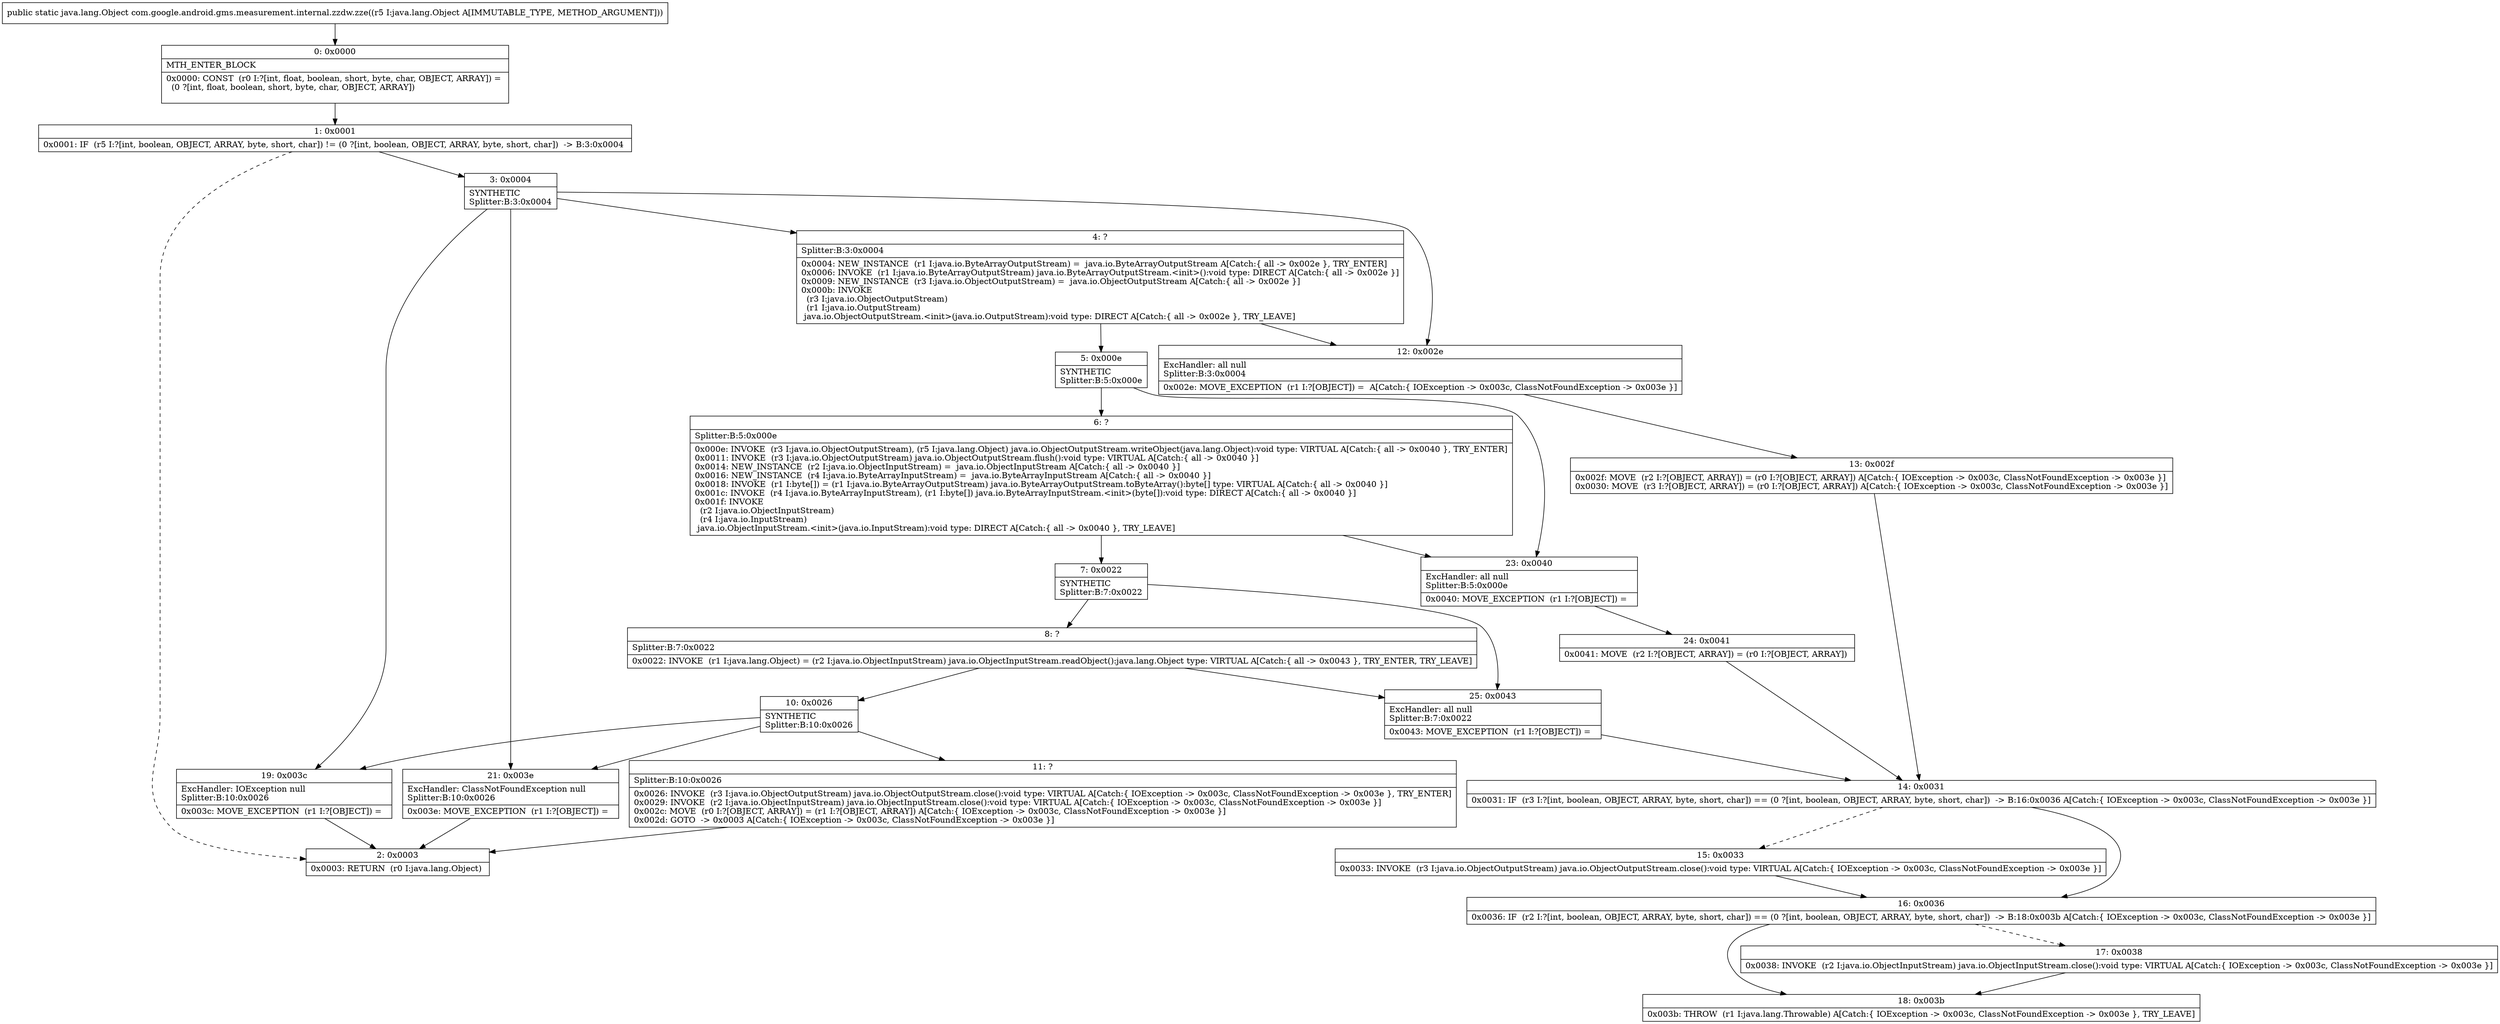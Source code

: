 digraph "CFG forcom.google.android.gms.measurement.internal.zzdw.zze(Ljava\/lang\/Object;)Ljava\/lang\/Object;" {
Node_0 [shape=record,label="{0\:\ 0x0000|MTH_ENTER_BLOCK\l|0x0000: CONST  (r0 I:?[int, float, boolean, short, byte, char, OBJECT, ARRAY]) = \l  (0 ?[int, float, boolean, short, byte, char, OBJECT, ARRAY])\l \l}"];
Node_1 [shape=record,label="{1\:\ 0x0001|0x0001: IF  (r5 I:?[int, boolean, OBJECT, ARRAY, byte, short, char]) != (0 ?[int, boolean, OBJECT, ARRAY, byte, short, char])  \-\> B:3:0x0004 \l}"];
Node_2 [shape=record,label="{2\:\ 0x0003|0x0003: RETURN  (r0 I:java.lang.Object) \l}"];
Node_3 [shape=record,label="{3\:\ 0x0004|SYNTHETIC\lSplitter:B:3:0x0004\l}"];
Node_4 [shape=record,label="{4\:\ ?|Splitter:B:3:0x0004\l|0x0004: NEW_INSTANCE  (r1 I:java.io.ByteArrayOutputStream) =  java.io.ByteArrayOutputStream A[Catch:\{ all \-\> 0x002e \}, TRY_ENTER]\l0x0006: INVOKE  (r1 I:java.io.ByteArrayOutputStream) java.io.ByteArrayOutputStream.\<init\>():void type: DIRECT A[Catch:\{ all \-\> 0x002e \}]\l0x0009: NEW_INSTANCE  (r3 I:java.io.ObjectOutputStream) =  java.io.ObjectOutputStream A[Catch:\{ all \-\> 0x002e \}]\l0x000b: INVOKE  \l  (r3 I:java.io.ObjectOutputStream)\l  (r1 I:java.io.OutputStream)\l java.io.ObjectOutputStream.\<init\>(java.io.OutputStream):void type: DIRECT A[Catch:\{ all \-\> 0x002e \}, TRY_LEAVE]\l}"];
Node_5 [shape=record,label="{5\:\ 0x000e|SYNTHETIC\lSplitter:B:5:0x000e\l}"];
Node_6 [shape=record,label="{6\:\ ?|Splitter:B:5:0x000e\l|0x000e: INVOKE  (r3 I:java.io.ObjectOutputStream), (r5 I:java.lang.Object) java.io.ObjectOutputStream.writeObject(java.lang.Object):void type: VIRTUAL A[Catch:\{ all \-\> 0x0040 \}, TRY_ENTER]\l0x0011: INVOKE  (r3 I:java.io.ObjectOutputStream) java.io.ObjectOutputStream.flush():void type: VIRTUAL A[Catch:\{ all \-\> 0x0040 \}]\l0x0014: NEW_INSTANCE  (r2 I:java.io.ObjectInputStream) =  java.io.ObjectInputStream A[Catch:\{ all \-\> 0x0040 \}]\l0x0016: NEW_INSTANCE  (r4 I:java.io.ByteArrayInputStream) =  java.io.ByteArrayInputStream A[Catch:\{ all \-\> 0x0040 \}]\l0x0018: INVOKE  (r1 I:byte[]) = (r1 I:java.io.ByteArrayOutputStream) java.io.ByteArrayOutputStream.toByteArray():byte[] type: VIRTUAL A[Catch:\{ all \-\> 0x0040 \}]\l0x001c: INVOKE  (r4 I:java.io.ByteArrayInputStream), (r1 I:byte[]) java.io.ByteArrayInputStream.\<init\>(byte[]):void type: DIRECT A[Catch:\{ all \-\> 0x0040 \}]\l0x001f: INVOKE  \l  (r2 I:java.io.ObjectInputStream)\l  (r4 I:java.io.InputStream)\l java.io.ObjectInputStream.\<init\>(java.io.InputStream):void type: DIRECT A[Catch:\{ all \-\> 0x0040 \}, TRY_LEAVE]\l}"];
Node_7 [shape=record,label="{7\:\ 0x0022|SYNTHETIC\lSplitter:B:7:0x0022\l}"];
Node_8 [shape=record,label="{8\:\ ?|Splitter:B:7:0x0022\l|0x0022: INVOKE  (r1 I:java.lang.Object) = (r2 I:java.io.ObjectInputStream) java.io.ObjectInputStream.readObject():java.lang.Object type: VIRTUAL A[Catch:\{ all \-\> 0x0043 \}, TRY_ENTER, TRY_LEAVE]\l}"];
Node_10 [shape=record,label="{10\:\ 0x0026|SYNTHETIC\lSplitter:B:10:0x0026\l}"];
Node_11 [shape=record,label="{11\:\ ?|Splitter:B:10:0x0026\l|0x0026: INVOKE  (r3 I:java.io.ObjectOutputStream) java.io.ObjectOutputStream.close():void type: VIRTUAL A[Catch:\{ IOException \-\> 0x003c, ClassNotFoundException \-\> 0x003e \}, TRY_ENTER]\l0x0029: INVOKE  (r2 I:java.io.ObjectInputStream) java.io.ObjectInputStream.close():void type: VIRTUAL A[Catch:\{ IOException \-\> 0x003c, ClassNotFoundException \-\> 0x003e \}]\l0x002c: MOVE  (r0 I:?[OBJECT, ARRAY]) = (r1 I:?[OBJECT, ARRAY]) A[Catch:\{ IOException \-\> 0x003c, ClassNotFoundException \-\> 0x003e \}]\l0x002d: GOTO  \-\> 0x0003 A[Catch:\{ IOException \-\> 0x003c, ClassNotFoundException \-\> 0x003e \}]\l}"];
Node_12 [shape=record,label="{12\:\ 0x002e|ExcHandler: all null\lSplitter:B:3:0x0004\l|0x002e: MOVE_EXCEPTION  (r1 I:?[OBJECT]) =  A[Catch:\{ IOException \-\> 0x003c, ClassNotFoundException \-\> 0x003e \}]\l}"];
Node_13 [shape=record,label="{13\:\ 0x002f|0x002f: MOVE  (r2 I:?[OBJECT, ARRAY]) = (r0 I:?[OBJECT, ARRAY]) A[Catch:\{ IOException \-\> 0x003c, ClassNotFoundException \-\> 0x003e \}]\l0x0030: MOVE  (r3 I:?[OBJECT, ARRAY]) = (r0 I:?[OBJECT, ARRAY]) A[Catch:\{ IOException \-\> 0x003c, ClassNotFoundException \-\> 0x003e \}]\l}"];
Node_14 [shape=record,label="{14\:\ 0x0031|0x0031: IF  (r3 I:?[int, boolean, OBJECT, ARRAY, byte, short, char]) == (0 ?[int, boolean, OBJECT, ARRAY, byte, short, char])  \-\> B:16:0x0036 A[Catch:\{ IOException \-\> 0x003c, ClassNotFoundException \-\> 0x003e \}]\l}"];
Node_15 [shape=record,label="{15\:\ 0x0033|0x0033: INVOKE  (r3 I:java.io.ObjectOutputStream) java.io.ObjectOutputStream.close():void type: VIRTUAL A[Catch:\{ IOException \-\> 0x003c, ClassNotFoundException \-\> 0x003e \}]\l}"];
Node_16 [shape=record,label="{16\:\ 0x0036|0x0036: IF  (r2 I:?[int, boolean, OBJECT, ARRAY, byte, short, char]) == (0 ?[int, boolean, OBJECT, ARRAY, byte, short, char])  \-\> B:18:0x003b A[Catch:\{ IOException \-\> 0x003c, ClassNotFoundException \-\> 0x003e \}]\l}"];
Node_17 [shape=record,label="{17\:\ 0x0038|0x0038: INVOKE  (r2 I:java.io.ObjectInputStream) java.io.ObjectInputStream.close():void type: VIRTUAL A[Catch:\{ IOException \-\> 0x003c, ClassNotFoundException \-\> 0x003e \}]\l}"];
Node_18 [shape=record,label="{18\:\ 0x003b|0x003b: THROW  (r1 I:java.lang.Throwable) A[Catch:\{ IOException \-\> 0x003c, ClassNotFoundException \-\> 0x003e \}, TRY_LEAVE]\l}"];
Node_19 [shape=record,label="{19\:\ 0x003c|ExcHandler: IOException null\lSplitter:B:10:0x0026\l|0x003c: MOVE_EXCEPTION  (r1 I:?[OBJECT]) =  \l}"];
Node_21 [shape=record,label="{21\:\ 0x003e|ExcHandler: ClassNotFoundException null\lSplitter:B:10:0x0026\l|0x003e: MOVE_EXCEPTION  (r1 I:?[OBJECT]) =  \l}"];
Node_23 [shape=record,label="{23\:\ 0x0040|ExcHandler: all null\lSplitter:B:5:0x000e\l|0x0040: MOVE_EXCEPTION  (r1 I:?[OBJECT]) =  \l}"];
Node_24 [shape=record,label="{24\:\ 0x0041|0x0041: MOVE  (r2 I:?[OBJECT, ARRAY]) = (r0 I:?[OBJECT, ARRAY]) \l}"];
Node_25 [shape=record,label="{25\:\ 0x0043|ExcHandler: all null\lSplitter:B:7:0x0022\l|0x0043: MOVE_EXCEPTION  (r1 I:?[OBJECT]) =  \l}"];
MethodNode[shape=record,label="{public static java.lang.Object com.google.android.gms.measurement.internal.zzdw.zze((r5 I:java.lang.Object A[IMMUTABLE_TYPE, METHOD_ARGUMENT])) }"];
MethodNode -> Node_0;
Node_0 -> Node_1;
Node_1 -> Node_2[style=dashed];
Node_1 -> Node_3;
Node_3 -> Node_4;
Node_3 -> Node_12;
Node_3 -> Node_19;
Node_3 -> Node_21;
Node_4 -> Node_5;
Node_4 -> Node_12;
Node_5 -> Node_6;
Node_5 -> Node_23;
Node_6 -> Node_7;
Node_6 -> Node_23;
Node_7 -> Node_8;
Node_7 -> Node_25;
Node_8 -> Node_25;
Node_8 -> Node_10;
Node_10 -> Node_11;
Node_10 -> Node_19;
Node_10 -> Node_21;
Node_11 -> Node_2;
Node_12 -> Node_13;
Node_13 -> Node_14;
Node_14 -> Node_15[style=dashed];
Node_14 -> Node_16;
Node_15 -> Node_16;
Node_16 -> Node_17[style=dashed];
Node_16 -> Node_18;
Node_17 -> Node_18;
Node_19 -> Node_2;
Node_21 -> Node_2;
Node_23 -> Node_24;
Node_24 -> Node_14;
Node_25 -> Node_14;
}

